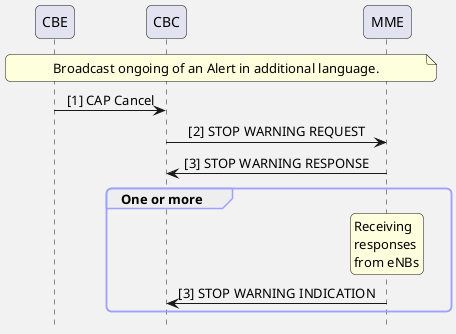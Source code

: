 @startuml
hide footbox
skinparam Shadowing false
skinparam BackgroundColor #f2f2f2
skinparam SequenceGroupBodyBackgroundColor transparent
skinparam roundcorner 10
skinparam ParticipantPadding 30
skinparam BoxPadding 10
skinparam SequenceGroupBorderColor #a0a0ff
skinparam SequenceMessageAlign center

participant CBE as cbe
participant CBC as cbc
participant MME as mme


note across: Broadcast ongoing of an Alert in additional language.  

cbe -> cbc: [1] CAP Cancel
cbc -> mme: [2] STOP WARNING REQUEST
mme -> cbc: [3] STOP WARNING RESPONSE

group One or more
rnote over mme
 Receiving 
 responses 
 from eNBs
endrnote
mme -> cbc: [3] STOP WARNING INDICATION
end

@enduml